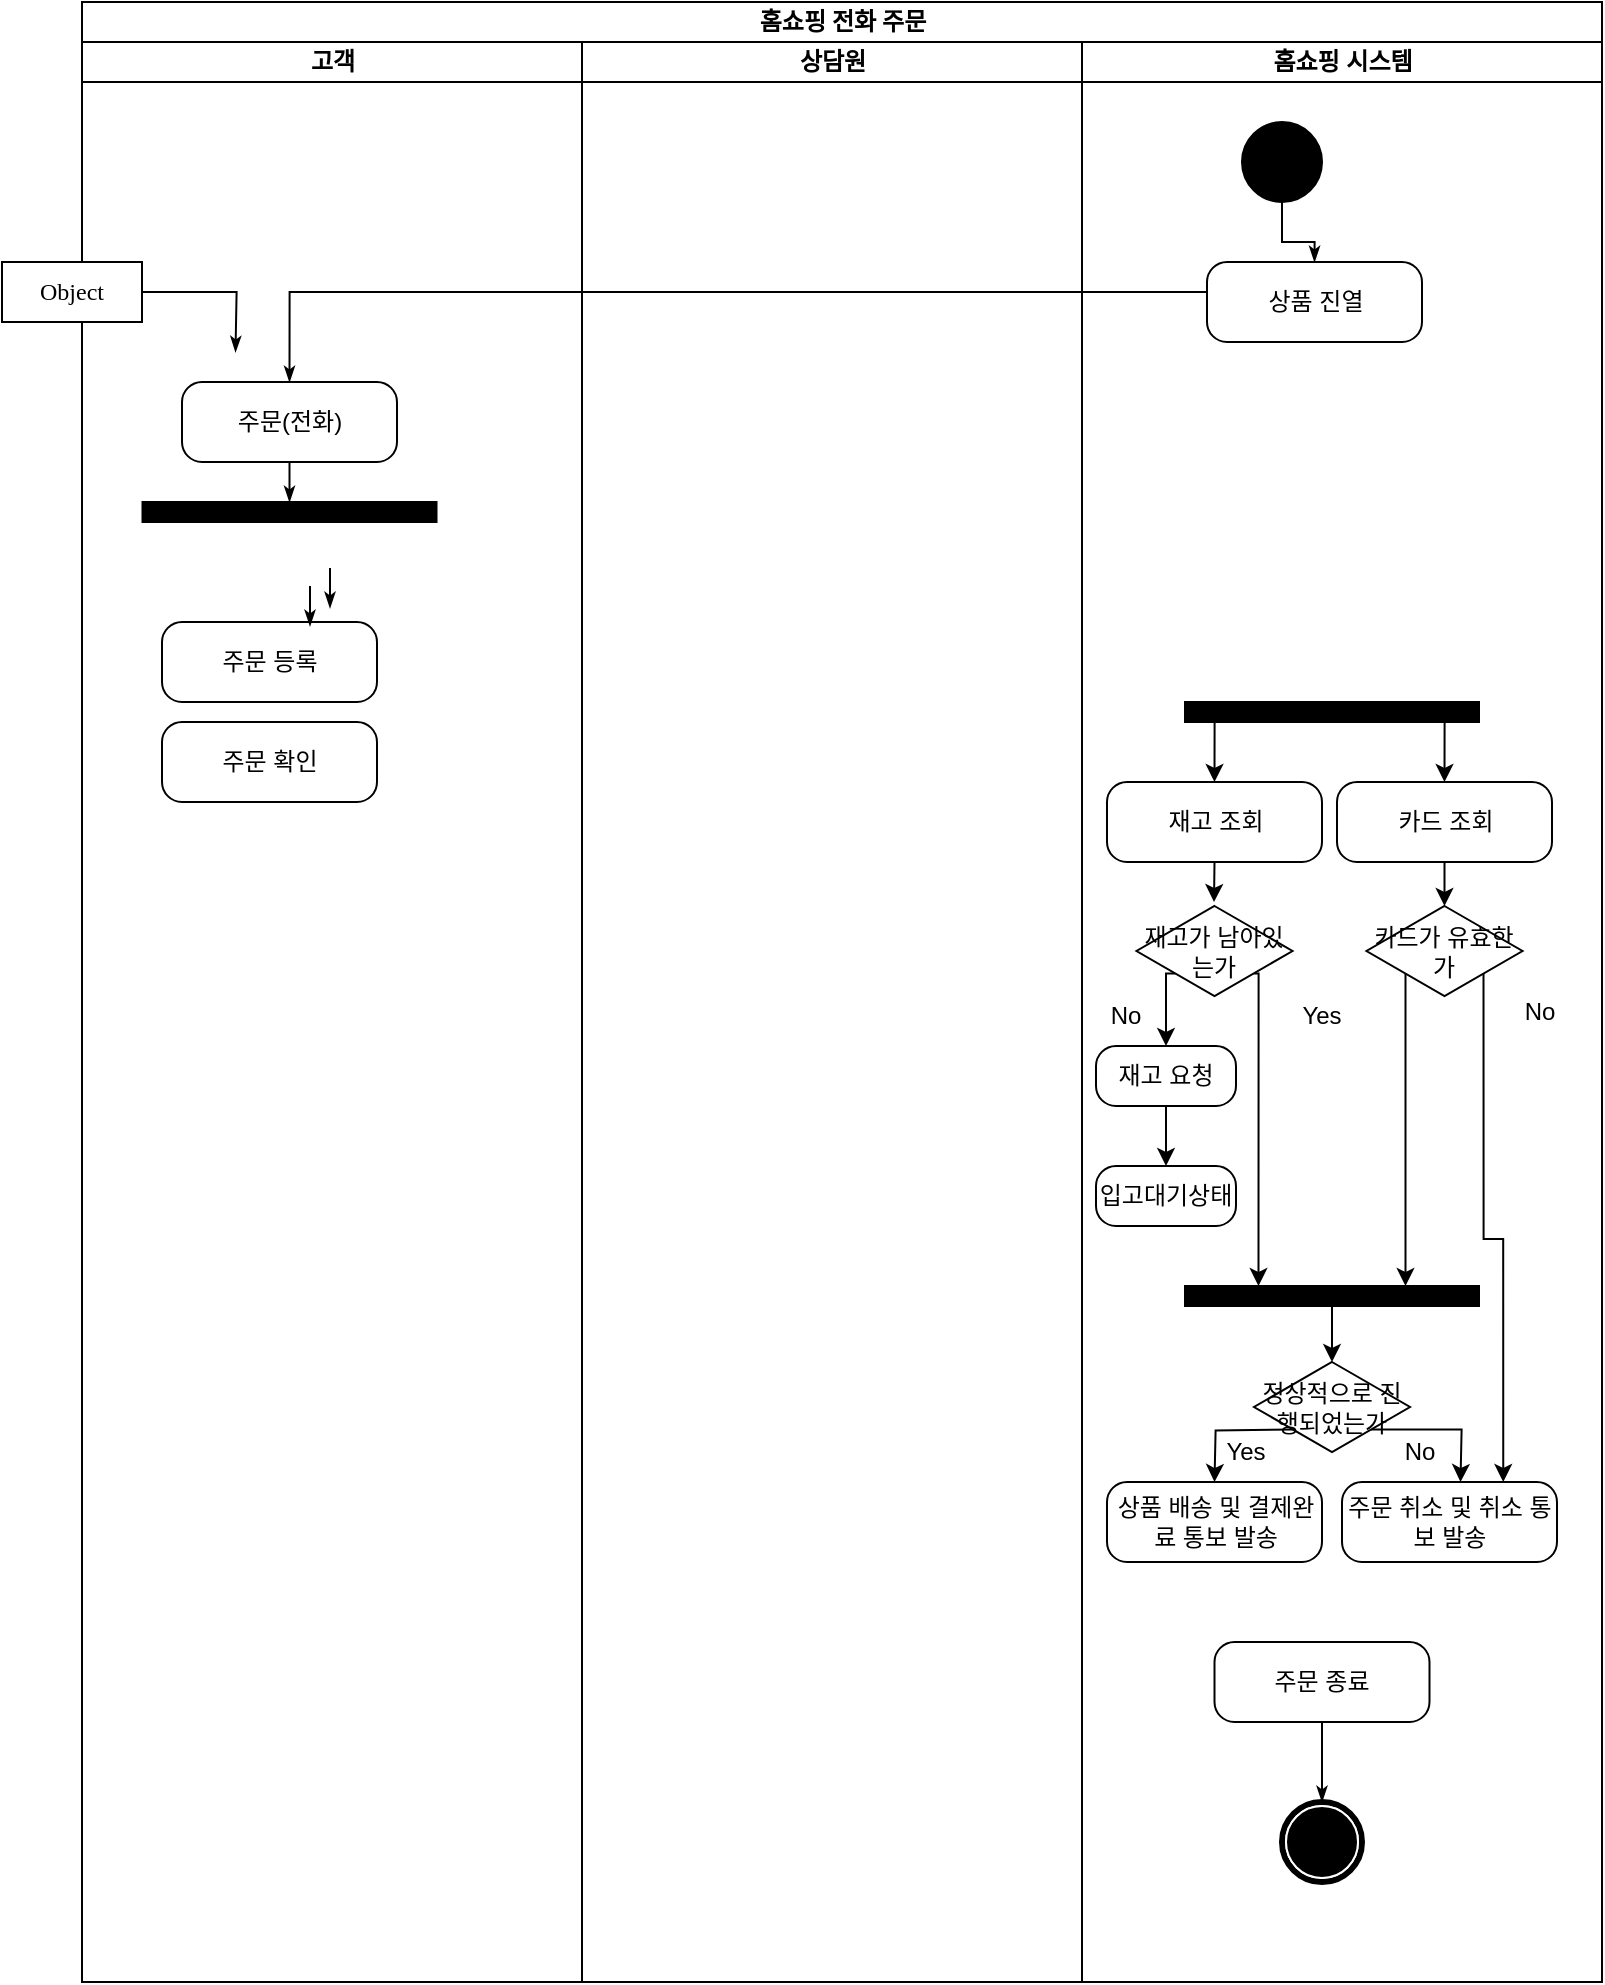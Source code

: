<mxfile version="24.2.5" type="github">
  <diagram name="Page-1" id="0783ab3e-0a74-02c8-0abd-f7b4e66b4bec">
    <mxGraphModel dx="1290" dy="522" grid="1" gridSize="10" guides="1" tooltips="1" connect="1" arrows="1" fold="1" page="1" pageScale="1" pageWidth="850" pageHeight="1100" background="none" math="0" shadow="0">
      <root>
        <mxCell id="0" />
        <mxCell id="1" parent="0" />
        <mxCell id="1c1d494c118603dd-1" value="홈쇼핑 전화 주문" style="swimlane;html=1;childLayout=stackLayout;startSize=20;rounded=0;shadow=0;comic=0;labelBackgroundColor=none;strokeWidth=1;fontFamily=Verdana;fontSize=12;align=center;" parent="1" vertex="1">
          <mxGeometry x="40" y="20" width="760" height="990" as="geometry" />
        </mxCell>
        <mxCell id="1c1d494c118603dd-2" value="고객" style="swimlane;html=1;startSize=20;" parent="1c1d494c118603dd-1" vertex="1">
          <mxGeometry y="20" width="250" height="970" as="geometry" />
        </mxCell>
        <mxCell id="xLEdrzhZ9u7V4WRoMK23-3" value="주문(전화)" style="html=1;dashed=0;rounded=1;absoluteArcSize=1;arcSize=20;verticalAlign=middle;align=center;whiteSpace=wrap;" vertex="1" parent="1c1d494c118603dd-2">
          <mxGeometry x="50" y="170" width="107.5" height="40" as="geometry" />
        </mxCell>
        <mxCell id="xLEdrzhZ9u7V4WRoMK23-5" style="rounded=0;html=1;labelBackgroundColor=none;startArrow=none;startFill=0;startSize=5;endArrow=classicThin;endFill=1;endSize=5;jettySize=auto;orthogonalLoop=1;strokeWidth=1;fontFamily=Verdana;fontSize=12;exitX=0.5;exitY=1;exitDx=0;exitDy=0;entryX=0.5;entryY=0;entryDx=0;entryDy=0;" edge="1" parent="1c1d494c118603dd-2" source="xLEdrzhZ9u7V4WRoMK23-3" target="xLEdrzhZ9u7V4WRoMK23-7">
          <mxGeometry relative="1" as="geometry">
            <mxPoint x="83" y="270" as="sourcePoint" />
            <mxPoint x="60" y="300" as="targetPoint" />
          </mxGeometry>
        </mxCell>
        <mxCell id="xLEdrzhZ9u7V4WRoMK23-7" value="" style="whiteSpace=wrap;html=1;rounded=0;shadow=0;comic=0;labelBackgroundColor=none;strokeWidth=1;fillColor=#000000;fontFamily=Verdana;fontSize=12;align=center;rotation=0;" vertex="1" parent="1c1d494c118603dd-2">
          <mxGeometry x="30.25" y="230" width="147" height="10" as="geometry" />
        </mxCell>
        <mxCell id="xLEdrzhZ9u7V4WRoMK23-10" value="주문 등록&lt;span style=&quot;color: rgba(0, 0, 0, 0); font-family: monospace; font-size: 0px; text-align: start; text-wrap: nowrap;&quot;&gt;%3CmxGraphModel%3E%3Croot%3E%3CmxCell%20id%3D%220%22%2F%3E%3CmxCell%20id%3D%221%22%20parent%3D%220%22%2F%3E%3CmxCell%20id%3D%222%22%20value%3D%22%EC%A3%BC%EB%AC%B8(%EC%A0%84%ED%99%94)%22%20style%3D%22html%3D1%3Bdashed%3D0%3Brounded%3D1%3BabsoluteArcSize%3D1%3BarcSize%3D20%3BverticalAlign%3Dmiddle%3Balign%3Dcenter%3BwhiteSpace%3Dwrap%3B%22%20vertex%3D%221%22%20parent%3D%221%22%3E%3CmxGeometry%20x%3D%2290%22%20y%3D%22210%22%20width%3D%22107.5%22%20height%3D%2240%22%20as%3D%22geometry%22%2F%3E%3C%2FmxCell%3E%3C%2Froot%3E%3C%2FmxGraphModel%3E&lt;/span&gt;" style="html=1;dashed=0;rounded=1;absoluteArcSize=1;arcSize=20;verticalAlign=middle;align=center;whiteSpace=wrap;" vertex="1" parent="1c1d494c118603dd-2">
          <mxGeometry x="40" y="290" width="107.5" height="40" as="geometry" />
        </mxCell>
        <mxCell id="xLEdrzhZ9u7V4WRoMK23-11" value="주문 확인" style="html=1;dashed=0;rounded=1;absoluteArcSize=1;arcSize=20;verticalAlign=middle;align=center;whiteSpace=wrap;" vertex="1" parent="1c1d494c118603dd-2">
          <mxGeometry x="40" y="340" width="107.5" height="40" as="geometry" />
        </mxCell>
        <mxCell id="1c1d494c118603dd-3" value="상담원" style="swimlane;html=1;startSize=20;" parent="1c1d494c118603dd-1" vertex="1">
          <mxGeometry x="250" y="20" width="250" height="970" as="geometry" />
        </mxCell>
        <mxCell id="1c1d494c118603dd-28" style="edgeStyle=orthogonalEdgeStyle;rounded=0;html=1;labelBackgroundColor=none;startArrow=none;startFill=0;startSize=5;endArrow=classicThin;endFill=1;endSize=5;jettySize=auto;orthogonalLoop=1;strokeWidth=1;fontFamily=Verdana;fontSize=12;exitX=0;exitY=0.5;exitDx=0;exitDy=0;entryX=0.5;entryY=0;entryDx=0;entryDy=0;" parent="1c1d494c118603dd-1" source="xLEdrzhZ9u7V4WRoMK23-1" target="xLEdrzhZ9u7V4WRoMK23-3" edge="1">
          <mxGeometry relative="1" as="geometry">
            <Array as="points">
              <mxPoint x="563" y="145" />
              <mxPoint x="104" y="145" />
            </Array>
            <mxPoint x="560" y="145" as="sourcePoint" />
            <mxPoint x="140" y="190" as="targetPoint" />
          </mxGeometry>
        </mxCell>
        <mxCell id="1c1d494c118603dd-4" value="홈쇼핑 시스템" style="swimlane;html=1;startSize=20;" parent="1c1d494c118603dd-1" vertex="1">
          <mxGeometry x="500" y="20" width="260" height="970" as="geometry" />
        </mxCell>
        <mxCell id="1c1d494c118603dd-27" style="edgeStyle=orthogonalEdgeStyle;rounded=0;html=1;labelBackgroundColor=none;startArrow=none;startFill=0;startSize=5;endArrow=classicThin;endFill=1;endSize=5;jettySize=auto;orthogonalLoop=1;strokeWidth=1;fontFamily=Verdana;fontSize=12;entryX=0.5;entryY=0;entryDx=0;entryDy=0;" parent="1c1d494c118603dd-4" source="60571a20871a0731-4" target="xLEdrzhZ9u7V4WRoMK23-1" edge="1">
          <mxGeometry relative="1" as="geometry">
            <mxPoint x="110" y="110" as="targetPoint" />
          </mxGeometry>
        </mxCell>
        <mxCell id="60571a20871a0731-4" value="" style="ellipse;whiteSpace=wrap;html=1;rounded=0;shadow=0;comic=0;labelBackgroundColor=none;strokeWidth=1;fillColor=#000000;fontFamily=Verdana;fontSize=12;align=center;" parent="1c1d494c118603dd-4" vertex="1">
          <mxGeometry x="80" y="40" width="40" height="40" as="geometry" />
        </mxCell>
        <mxCell id="1c1d494c118603dd-45" style="edgeStyle=none;rounded=0;html=1;labelBackgroundColor=none;startArrow=none;startFill=0;startSize=5;endArrow=classicThin;endFill=1;endSize=5;jettySize=auto;orthogonalLoop=1;strokeWidth=1;fontFamily=Verdana;fontSize=12" parent="1c1d494c118603dd-4" target="60571a20871a0731-5" edge="1">
          <mxGeometry relative="1" as="geometry">
            <mxPoint x="120" y="840" as="sourcePoint" />
          </mxGeometry>
        </mxCell>
        <mxCell id="60571a20871a0731-5" value="" style="shape=mxgraph.bpmn.shape;html=1;verticalLabelPosition=bottom;labelBackgroundColor=#ffffff;verticalAlign=top;perimeter=ellipsePerimeter;outline=end;symbol=terminate;rounded=0;shadow=0;comic=0;strokeWidth=1;fontFamily=Verdana;fontSize=12;align=center;" parent="1c1d494c118603dd-4" vertex="1">
          <mxGeometry x="100" y="880" width="40" height="40" as="geometry" />
        </mxCell>
        <mxCell id="xLEdrzhZ9u7V4WRoMK23-1" value="상품 진열" style="html=1;dashed=0;rounded=1;absoluteArcSize=1;arcSize=20;verticalAlign=middle;align=center;whiteSpace=wrap;" vertex="1" parent="1c1d494c118603dd-4">
          <mxGeometry x="62.5" y="110" width="107.5" height="40" as="geometry" />
        </mxCell>
        <mxCell id="xLEdrzhZ9u7V4WRoMK23-18" style="edgeStyle=orthogonalEdgeStyle;rounded=0;orthogonalLoop=1;jettySize=auto;html=1;exitX=0.5;exitY=1;exitDx=0;exitDy=0;entryX=0.5;entryY=0;entryDx=0;entryDy=0;" edge="1" parent="1c1d494c118603dd-4" source="xLEdrzhZ9u7V4WRoMK23-13" target="xLEdrzhZ9u7V4WRoMK23-16">
          <mxGeometry relative="1" as="geometry" />
        </mxCell>
        <mxCell id="xLEdrzhZ9u7V4WRoMK23-13" value="카드 조회" style="html=1;dashed=0;rounded=1;absoluteArcSize=1;arcSize=20;verticalAlign=middle;align=center;whiteSpace=wrap;" vertex="1" parent="1c1d494c118603dd-4">
          <mxGeometry x="127.5" y="370" width="107.5" height="40" as="geometry" />
        </mxCell>
        <mxCell id="xLEdrzhZ9u7V4WRoMK23-71" style="edgeStyle=orthogonalEdgeStyle;rounded=0;orthogonalLoop=1;jettySize=auto;html=1;exitX=0.5;exitY=1;exitDx=0;exitDy=0;" edge="1" parent="1c1d494c118603dd-4" source="xLEdrzhZ9u7V4WRoMK23-12">
          <mxGeometry relative="1" as="geometry">
            <mxPoint x="66" y="430" as="targetPoint" />
          </mxGeometry>
        </mxCell>
        <mxCell id="xLEdrzhZ9u7V4WRoMK23-12" value="재고 조회" style="html=1;dashed=0;rounded=1;absoluteArcSize=1;arcSize=20;verticalAlign=middle;align=center;whiteSpace=wrap;" vertex="1" parent="1c1d494c118603dd-4">
          <mxGeometry x="12.5" y="370" width="107.5" height="40" as="geometry" />
        </mxCell>
        <mxCell id="xLEdrzhZ9u7V4WRoMK23-14" style="edgeStyle=orthogonalEdgeStyle;rounded=0;orthogonalLoop=1;jettySize=auto;html=1;exitX=0.25;exitY=1;exitDx=0;exitDy=0;entryX=0.5;entryY=0;entryDx=0;entryDy=0;" edge="1" parent="1c1d494c118603dd-4" source="1c1d494c118603dd-12" target="xLEdrzhZ9u7V4WRoMK23-12">
          <mxGeometry relative="1" as="geometry" />
        </mxCell>
        <mxCell id="xLEdrzhZ9u7V4WRoMK23-15" style="edgeStyle=orthogonalEdgeStyle;rounded=0;orthogonalLoop=1;jettySize=auto;html=1;exitX=0.75;exitY=1;exitDx=0;exitDy=0;entryX=0.5;entryY=0;entryDx=0;entryDy=0;" edge="1" parent="1c1d494c118603dd-4" source="1c1d494c118603dd-12" target="xLEdrzhZ9u7V4WRoMK23-13">
          <mxGeometry relative="1" as="geometry" />
        </mxCell>
        <mxCell id="1c1d494c118603dd-12" value="" style="whiteSpace=wrap;html=1;rounded=0;shadow=0;comic=0;labelBackgroundColor=none;strokeWidth=1;fillColor=#000000;fontFamily=Verdana;fontSize=12;align=center;rotation=0;" parent="1c1d494c118603dd-4" vertex="1">
          <mxGeometry x="51.5" y="330" width="147" height="10" as="geometry" />
        </mxCell>
        <mxCell id="xLEdrzhZ9u7V4WRoMK23-26" style="edgeStyle=orthogonalEdgeStyle;rounded=0;orthogonalLoop=1;jettySize=auto;html=1;exitX=0;exitY=1;exitDx=0;exitDy=0;entryX=0.75;entryY=0;entryDx=0;entryDy=0;" edge="1" parent="1c1d494c118603dd-4" source="xLEdrzhZ9u7V4WRoMK23-16" target="xLEdrzhZ9u7V4WRoMK23-19">
          <mxGeometry relative="1" as="geometry" />
        </mxCell>
        <mxCell id="xLEdrzhZ9u7V4WRoMK23-79" style="edgeStyle=orthogonalEdgeStyle;rounded=0;orthogonalLoop=1;jettySize=auto;html=1;exitX=1;exitY=1;exitDx=0;exitDy=0;entryX=0.75;entryY=0;entryDx=0;entryDy=0;" edge="1" parent="1c1d494c118603dd-4" source="xLEdrzhZ9u7V4WRoMK23-16" target="xLEdrzhZ9u7V4WRoMK23-69">
          <mxGeometry relative="1" as="geometry" />
        </mxCell>
        <mxCell id="xLEdrzhZ9u7V4WRoMK23-16" value="카드가 유효한가" style="rhombus;whiteSpace=wrap;html=1;" vertex="1" parent="1c1d494c118603dd-4">
          <mxGeometry x="142.25" y="432" width="78" height="45" as="geometry" />
        </mxCell>
        <mxCell id="xLEdrzhZ9u7V4WRoMK23-76" style="edgeStyle=orthogonalEdgeStyle;rounded=0;orthogonalLoop=1;jettySize=auto;html=1;exitX=0.5;exitY=1;exitDx=0;exitDy=0;entryX=0.5;entryY=0;entryDx=0;entryDy=0;" edge="1" parent="1c1d494c118603dd-4" source="xLEdrzhZ9u7V4WRoMK23-19" target="xLEdrzhZ9u7V4WRoMK23-75">
          <mxGeometry relative="1" as="geometry" />
        </mxCell>
        <mxCell id="xLEdrzhZ9u7V4WRoMK23-19" value="" style="whiteSpace=wrap;html=1;rounded=0;shadow=0;comic=0;labelBackgroundColor=none;strokeWidth=1;fillColor=#000000;fontFamily=Verdana;fontSize=12;align=center;rotation=0;" vertex="1" parent="1c1d494c118603dd-4">
          <mxGeometry x="51.5" y="622" width="147" height="10" as="geometry" />
        </mxCell>
        <mxCell id="xLEdrzhZ9u7V4WRoMK23-22" value="주문 종료" style="html=1;dashed=0;rounded=1;absoluteArcSize=1;arcSize=20;verticalAlign=middle;align=center;whiteSpace=wrap;" vertex="1" parent="1c1d494c118603dd-4">
          <mxGeometry x="66.25" y="800" width="107.5" height="40" as="geometry" />
        </mxCell>
        <mxCell id="xLEdrzhZ9u7V4WRoMK23-24" style="edgeStyle=orthogonalEdgeStyle;rounded=0;orthogonalLoop=1;jettySize=auto;html=1;exitX=0;exitY=1;exitDx=0;exitDy=0;entryX=0.5;entryY=0;entryDx=0;entryDy=0;" edge="1" parent="1c1d494c118603dd-4" source="xLEdrzhZ9u7V4WRoMK23-23" target="xLEdrzhZ9u7V4WRoMK23-28">
          <mxGeometry relative="1" as="geometry">
            <mxPoint x="30" y="502" as="targetPoint" />
          </mxGeometry>
        </mxCell>
        <mxCell id="xLEdrzhZ9u7V4WRoMK23-25" style="edgeStyle=orthogonalEdgeStyle;rounded=0;orthogonalLoop=1;jettySize=auto;html=1;exitX=1;exitY=1;exitDx=0;exitDy=0;entryX=0.25;entryY=0;entryDx=0;entryDy=0;" edge="1" parent="1c1d494c118603dd-4" source="xLEdrzhZ9u7V4WRoMK23-23" target="xLEdrzhZ9u7V4WRoMK23-19">
          <mxGeometry relative="1" as="geometry">
            <Array as="points">
              <mxPoint x="88" y="466" />
            </Array>
          </mxGeometry>
        </mxCell>
        <mxCell id="xLEdrzhZ9u7V4WRoMK23-23" value="재고가 남아있는가" style="rhombus;whiteSpace=wrap;html=1;" vertex="1" parent="1c1d494c118603dd-4">
          <mxGeometry x="27.25" y="432" width="78" height="45" as="geometry" />
        </mxCell>
        <mxCell id="xLEdrzhZ9u7V4WRoMK23-30" style="edgeStyle=orthogonalEdgeStyle;rounded=0;orthogonalLoop=1;jettySize=auto;html=1;exitX=0.5;exitY=1;exitDx=0;exitDy=0;" edge="1" parent="1c1d494c118603dd-4" source="xLEdrzhZ9u7V4WRoMK23-28" target="xLEdrzhZ9u7V4WRoMK23-29">
          <mxGeometry relative="1" as="geometry" />
        </mxCell>
        <mxCell id="xLEdrzhZ9u7V4WRoMK23-28" value="재고 요청" style="html=1;dashed=0;rounded=1;absoluteArcSize=1;arcSize=20;verticalAlign=middle;align=center;whiteSpace=wrap;" vertex="1" parent="1c1d494c118603dd-4">
          <mxGeometry x="7" y="502" width="70" height="30" as="geometry" />
        </mxCell>
        <mxCell id="xLEdrzhZ9u7V4WRoMK23-29" value="입고대기상태" style="html=1;dashed=0;rounded=1;absoluteArcSize=1;arcSize=20;verticalAlign=middle;align=center;whiteSpace=wrap;" vertex="1" parent="1c1d494c118603dd-4">
          <mxGeometry x="7" y="562" width="70" height="30" as="geometry" />
        </mxCell>
        <mxCell id="xLEdrzhZ9u7V4WRoMK23-32" value="Yes" style="text;html=1;align=center;verticalAlign=middle;whiteSpace=wrap;rounded=0;" vertex="1" parent="1c1d494c118603dd-4">
          <mxGeometry x="90" y="472" width="60" height="30" as="geometry" />
        </mxCell>
        <mxCell id="xLEdrzhZ9u7V4WRoMK23-33" value="No" style="text;html=1;align=center;verticalAlign=middle;whiteSpace=wrap;rounded=0;" vertex="1" parent="1c1d494c118603dd-4">
          <mxGeometry x="-8.5" y="472" width="60" height="30" as="geometry" />
        </mxCell>
        <mxCell id="xLEdrzhZ9u7V4WRoMK23-67" value="No" style="text;html=1;align=center;verticalAlign=middle;whiteSpace=wrap;rounded=0;" vertex="1" parent="1c1d494c118603dd-4">
          <mxGeometry x="198.5" y="470" width="60" height="30" as="geometry" />
        </mxCell>
        <mxCell id="xLEdrzhZ9u7V4WRoMK23-69" value="주문 취소 및 취소 통보 발송" style="html=1;dashed=0;rounded=1;absoluteArcSize=1;arcSize=20;verticalAlign=middle;align=center;whiteSpace=wrap;" vertex="1" parent="1c1d494c118603dd-4">
          <mxGeometry x="130" y="720" width="107.5" height="40" as="geometry" />
        </mxCell>
        <mxCell id="xLEdrzhZ9u7V4WRoMK23-70" value="상품 배송 및 결제완료 통보 발송" style="html=1;dashed=0;rounded=1;absoluteArcSize=1;arcSize=20;verticalAlign=middle;align=center;whiteSpace=wrap;" vertex="1" parent="1c1d494c118603dd-4">
          <mxGeometry x="12.5" y="720" width="107.5" height="40" as="geometry" />
        </mxCell>
        <mxCell id="xLEdrzhZ9u7V4WRoMK23-77" style="edgeStyle=orthogonalEdgeStyle;rounded=0;orthogonalLoop=1;jettySize=auto;html=1;exitX=0;exitY=1;exitDx=0;exitDy=0;" edge="1" parent="1c1d494c118603dd-4">
          <mxGeometry relative="1" as="geometry">
            <mxPoint x="105.45" y="693.75" as="sourcePoint" />
            <mxPoint x="66.25" y="720" as="targetPoint" />
          </mxGeometry>
        </mxCell>
        <mxCell id="xLEdrzhZ9u7V4WRoMK23-78" style="edgeStyle=orthogonalEdgeStyle;rounded=0;orthogonalLoop=1;jettySize=auto;html=1;exitX=1;exitY=1;exitDx=0;exitDy=0;entryX=0.5;entryY=0;entryDx=0;entryDy=0;" edge="1" parent="1c1d494c118603dd-4" source="xLEdrzhZ9u7V4WRoMK23-75">
          <mxGeometry relative="1" as="geometry">
            <mxPoint x="150" y="693.75" as="sourcePoint" />
            <mxPoint x="189.25" y="720" as="targetPoint" />
          </mxGeometry>
        </mxCell>
        <mxCell id="xLEdrzhZ9u7V4WRoMK23-75" value="정상적으로 진행되었는가" style="rhombus;whiteSpace=wrap;html=1;" vertex="1" parent="1c1d494c118603dd-4">
          <mxGeometry x="86" y="660" width="78" height="45" as="geometry" />
        </mxCell>
        <mxCell id="xLEdrzhZ9u7V4WRoMK23-80" value="No" style="text;html=1;align=center;verticalAlign=middle;whiteSpace=wrap;rounded=0;" vertex="1" parent="1c1d494c118603dd-4">
          <mxGeometry x="138.5" y="690" width="60" height="30" as="geometry" />
        </mxCell>
        <mxCell id="xLEdrzhZ9u7V4WRoMK23-81" value="Yes" style="text;html=1;align=center;verticalAlign=middle;whiteSpace=wrap;rounded=0;" vertex="1" parent="1c1d494c118603dd-4">
          <mxGeometry x="51.5" y="690" width="60" height="30" as="geometry" />
        </mxCell>
        <mxCell id="xLEdrzhZ9u7V4WRoMK23-8" style="rounded=0;html=1;labelBackgroundColor=none;startArrow=none;startFill=0;startSize=5;endArrow=classicThin;endFill=1;endSize=5;jettySize=auto;orthogonalLoop=1;strokeWidth=1;fontFamily=Verdana;fontSize=12;exitX=0.5;exitY=1;exitDx=0;exitDy=0;entryX=0.5;entryY=0;entryDx=0;entryDy=0;" edge="1" parent="1">
          <mxGeometry relative="1" as="geometry">
            <mxPoint x="154" y="312" as="sourcePoint" />
            <mxPoint x="154" y="332" as="targetPoint" />
          </mxGeometry>
        </mxCell>
        <mxCell id="xLEdrzhZ9u7V4WRoMK23-9" style="rounded=0;html=1;labelBackgroundColor=none;startArrow=none;startFill=0;startSize=5;endArrow=classicThin;endFill=1;endSize=5;jettySize=auto;orthogonalLoop=1;strokeWidth=1;fontFamily=Verdana;fontSize=12;exitX=0.5;exitY=1;exitDx=0;exitDy=0;entryX=0.5;entryY=0;entryDx=0;entryDy=0;" edge="1" parent="1">
          <mxGeometry relative="1" as="geometry">
            <mxPoint x="164" y="303" as="sourcePoint" />
            <mxPoint x="164" y="323" as="targetPoint" />
          </mxGeometry>
        </mxCell>
        <mxCell id="1c1d494c118603dd-32" style="edgeStyle=orthogonalEdgeStyle;rounded=0;html=1;entryX=0.25;entryY=0;labelBackgroundColor=none;startArrow=none;startFill=0;startSize=5;endArrow=classicThin;endFill=1;endSize=5;jettySize=auto;orthogonalLoop=1;strokeWidth=1;fontFamily=Verdana;fontSize=12" parent="1" source="1c1d494c118603dd-14" edge="1">
          <mxGeometry relative="1" as="geometry">
            <mxPoint x="116.75" y="195" as="targetPoint" />
          </mxGeometry>
        </mxCell>
        <mxCell id="1c1d494c118603dd-14" value="Object" style="rounded=0;whiteSpace=wrap;html=1;shadow=0;comic=0;labelBackgroundColor=none;strokeWidth=1;fontFamily=Verdana;fontSize=12;align=center;arcSize=50;" parent="1" vertex="1">
          <mxGeometry y="150" width="70" height="30" as="geometry" />
        </mxCell>
      </root>
    </mxGraphModel>
  </diagram>
</mxfile>
